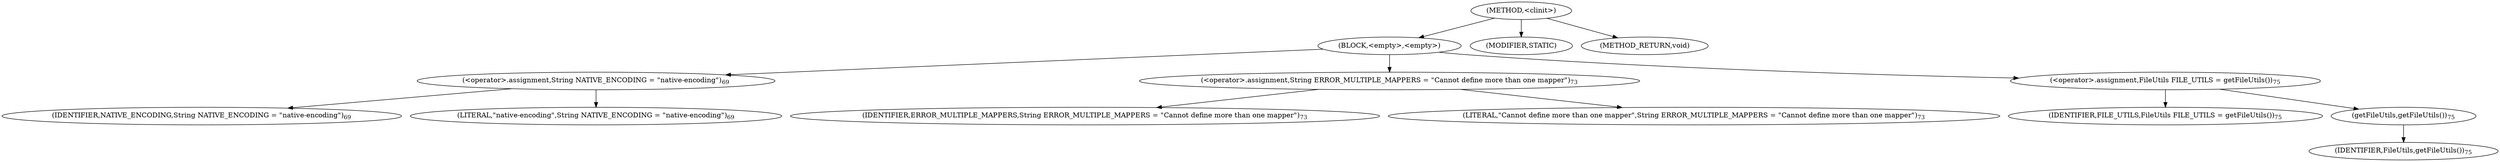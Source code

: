 digraph "&lt;clinit&gt;" {  
"967" [label = <(METHOD,&lt;clinit&gt;)> ]
"968" [label = <(BLOCK,&lt;empty&gt;,&lt;empty&gt;)> ]
"969" [label = <(&lt;operator&gt;.assignment,String NATIVE_ENCODING = &quot;native-encoding&quot;)<SUB>69</SUB>> ]
"970" [label = <(IDENTIFIER,NATIVE_ENCODING,String NATIVE_ENCODING = &quot;native-encoding&quot;)<SUB>69</SUB>> ]
"971" [label = <(LITERAL,&quot;native-encoding&quot;,String NATIVE_ENCODING = &quot;native-encoding&quot;)<SUB>69</SUB>> ]
"972" [label = <(&lt;operator&gt;.assignment,String ERROR_MULTIPLE_MAPPERS = &quot;Cannot define more than one mapper&quot;)<SUB>73</SUB>> ]
"973" [label = <(IDENTIFIER,ERROR_MULTIPLE_MAPPERS,String ERROR_MULTIPLE_MAPPERS = &quot;Cannot define more than one mapper&quot;)<SUB>73</SUB>> ]
"974" [label = <(LITERAL,&quot;Cannot define more than one mapper&quot;,String ERROR_MULTIPLE_MAPPERS = &quot;Cannot define more than one mapper&quot;)<SUB>73</SUB>> ]
"975" [label = <(&lt;operator&gt;.assignment,FileUtils FILE_UTILS = getFileUtils())<SUB>75</SUB>> ]
"976" [label = <(IDENTIFIER,FILE_UTILS,FileUtils FILE_UTILS = getFileUtils())<SUB>75</SUB>> ]
"977" [label = <(getFileUtils,getFileUtils())<SUB>75</SUB>> ]
"978" [label = <(IDENTIFIER,FileUtils,getFileUtils())<SUB>75</SUB>> ]
"979" [label = <(MODIFIER,STATIC)> ]
"980" [label = <(METHOD_RETURN,void)> ]
  "967" -> "968" 
  "967" -> "979" 
  "967" -> "980" 
  "968" -> "969" 
  "968" -> "972" 
  "968" -> "975" 
  "969" -> "970" 
  "969" -> "971" 
  "972" -> "973" 
  "972" -> "974" 
  "975" -> "976" 
  "975" -> "977" 
  "977" -> "978" 
}
